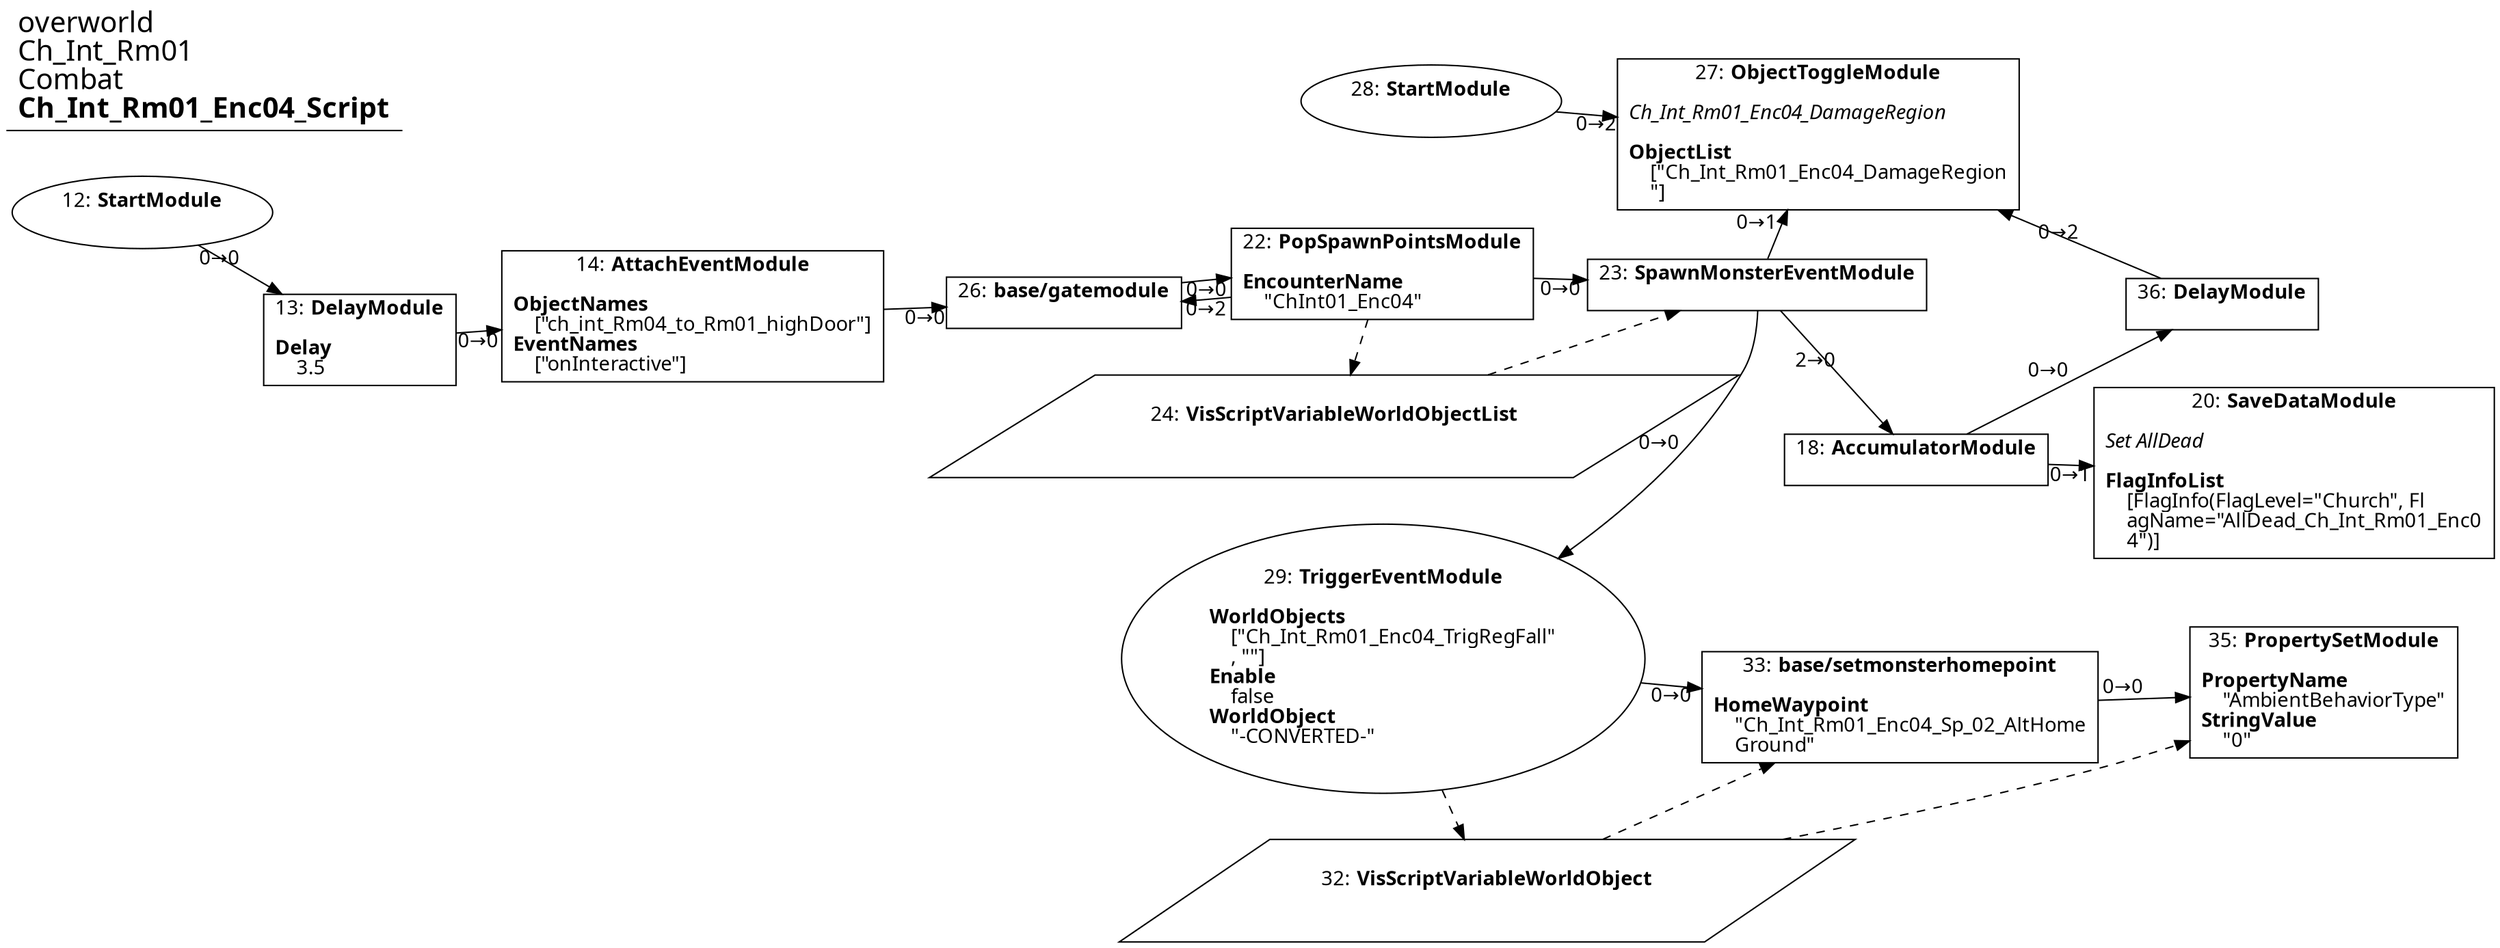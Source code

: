digraph {
    layout = fdp;
    overlap = prism;
    sep = "+16";
    splines = spline;

    node [ shape = box ];

    graph [ fontname = "Segoe UI" ];
    node [ fontname = "Segoe UI" ];
    edge [ fontname = "Segoe UI" ];

    12 [ label = <12: <b>StartModule</b><br/><br/>> ];
    12 [ shape = oval ]
    12 [ pos = "0.135,-0.142!" ];
    12 -> 13 [ label = "0→0" ];

    13 [ label = <13: <b>DelayModule</b><br/><br/><b>Delay</b><br align="left"/>    3.5<br align="left"/>> ];
    13 [ pos = "0.275,-0.201!" ];
    13 -> 14 [ label = "0→0" ];

    14 [ label = <14: <b>AttachEventModule</b><br/><br/><b>ObjectNames</b><br align="left"/>    [&quot;ch_int_Rm04_to_Rm01_highDoor&quot;]<br align="left"/><b>EventNames</b><br align="left"/>    [&quot;onInteractive&quot;]<br align="left"/>> ];
    14 [ pos = "0.437,-0.201!" ];
    14 -> 26 [ label = "0→0" ];

    18 [ label = <18: <b>AccumulatorModule</b><br/><br/>> ];
    18 [ pos = "1.3560001,-0.43400002!" ];
    18 -> 20 [ label = "0→1" ];
    18 -> 36 [ label = "0→0" ];

    20 [ label = <20: <b>SaveDataModule</b><br/><br/><i>Set AllDead<br align="left"/></i><br align="left"/><b>FlagInfoList</b><br align="left"/>    [FlagInfo(FlagLevel=&quot;Church&quot;, Fl<br align="left"/>    agName=&quot;AllDead_Ch_Int_Rm01_Enc0<br align="left"/>    4&quot;)]<br align="left"/>> ];
    20 [ pos = "1.6100001,-0.43500003!" ];

    22 [ label = <22: <b>PopSpawnPointsModule</b><br/><br/><b>EncounterName</b><br align="left"/>    &quot;ChInt01_Enc04&quot;<br align="left"/>> ];
    22 [ pos = "0.78300005,-0.2!" ];
    22 -> 23 [ label = "0→0" ];
    22 -> 26 [ label = "0→2" ];
    22 -> 24 [ style = dashed ];

    23 [ label = <23: <b>SpawnMonsterEventModule</b><br/><br/>> ];
    23 [ pos = "1.0270001,-0.19900002!" ];
    23 -> 18 [ label = "2→0" ];
    23 -> 27 [ label = "0→1" ];
    23 -> 29 [ label = "0→0" ];
    24 -> 23 [ style = dashed ];

    24 [ label = <24: <b>VisScriptVariableWorldObjectList</b><br/><br/>> ];
    24 [ shape = parallelogram ]
    24 [ pos = "0.804,-0.33!" ];

    26 [ label = <26: <b>base/gatemodule</b><br/><br/>> ];
    26 [ pos = "0.61700004,-0.201!" ];
    26 -> 22 [ label = "0→0" ];

    27 [ label = <27: <b>ObjectToggleModule</b><br/><br/><i>Ch_Int_Rm01_Enc04_DamageRegion<br align="left"/></i><br align="left"/><b>ObjectList</b><br align="left"/>    [&quot;Ch_Int_Rm01_Enc04_DamageRegion<br align="left"/>    &quot;]<br align="left"/>> ];
    27 [ pos = "1.3850001,0.012!" ];

    28 [ label = <28: <b>StartModule</b><br/><br/>> ];
    28 [ shape = oval ]
    28 [ pos = "1.087,0.037!" ];
    28 -> 27 [ label = "0→2" ];

    29 [ label = <29: <b>TriggerEventModule</b><br/><br/><b>WorldObjects</b><br align="left"/>    [&quot;Ch_Int_Rm01_Enc04_TrigRegFall&quot;<br align="left"/>    , &quot;&quot;]<br align="left"/><b>Enable</b><br align="left"/>    false<br align="left"/><b>WorldObject</b><br align="left"/>    &quot;-CONVERTED-&quot;<br align="left"/>> ];
    29 [ shape = oval ]
    29 [ pos = "1.074,-0.65300006!" ];
    29 -> 33 [ label = "0→0" ];
    29 -> 32 [ style = dashed ];

    32 [ label = <32: <b>VisScriptVariableWorldObject</b><br/><br/>> ];
    32 [ shape = parallelogram ]
    32 [ pos = "1.123,-0.83900005!" ];

    33 [ label = <33: <b>base/setmonsterhomepoint</b><br/><br/><b>HomeWaypoint</b><br align="left"/>    &quot;Ch_Int_Rm01_Enc04_Sp_02_AltHome<br align="left"/>    Ground&quot;<br align="left"/>> ];
    33 [ pos = "1.335,-0.65400004!" ];
    33 -> 35 [ label = "0→0" ];
    32 -> 33 [ style = dashed ];

    35 [ label = <35: <b>PropertySetModule</b><br/><br/><b>PropertyName</b><br align="left"/>    &quot;AmbientBehaviorType&quot;<br align="left"/><b>StringValue</b><br align="left"/>    &quot;0&quot;<br align="left"/>> ];
    35 [ pos = "1.6070001,-0.65500003!" ];
    32 -> 35 [ style = dashed ];

    36 [ label = <36: <b>DelayModule</b><br/><br/>> ];
    36 [ pos = "1.6110001,-0.23500001!" ];
    36 -> 27 [ label = "0→2" ];

    title [ pos = "0.134,0.038000003!" ];
    title [ shape = underline ];
    title [ label = <<font point-size="20">overworld<br align="left"/>Ch_Int_Rm01<br align="left"/>Combat<br align="left"/><b>Ch_Int_Rm01_Enc04_Script</b><br align="left"/></font>> ];
}
